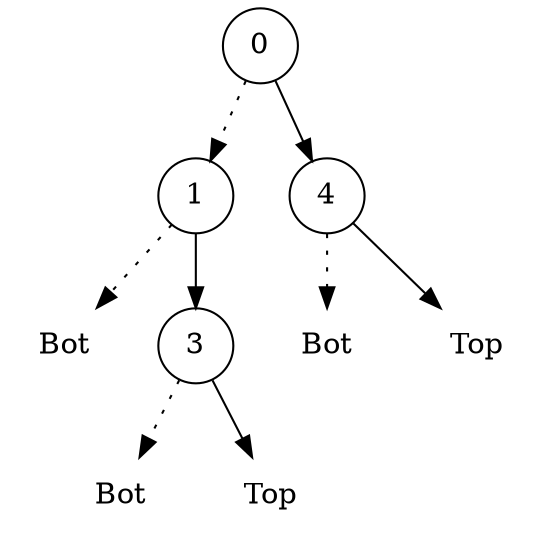 digraph ZDD {
  node [shape = none, label="Bot"]; N1;
  node [shape = none, label="Bot"]; N2;
  node [shape = none, label="Top"]; N3;
  node [shape = circle, label="3"]; N4;
  N4 -> N2 [style = dotted];
  N4 -> N3;
  node [shape = circle, label="1"]; N5;
  N5 -> N1 [style = dotted];
  N5 -> N4;
  node [shape = none, label="Bot"]; N6;
  node [shape = none, label="Top"]; N7;
  node [shape = circle, label="4"]; N8;
  N8 -> N6 [style = dotted];
  N8 -> N7;
  node [shape = circle, label="0"]; N9;
  N9 -> N5 [style = dotted];
  N9 -> N8;
  }


